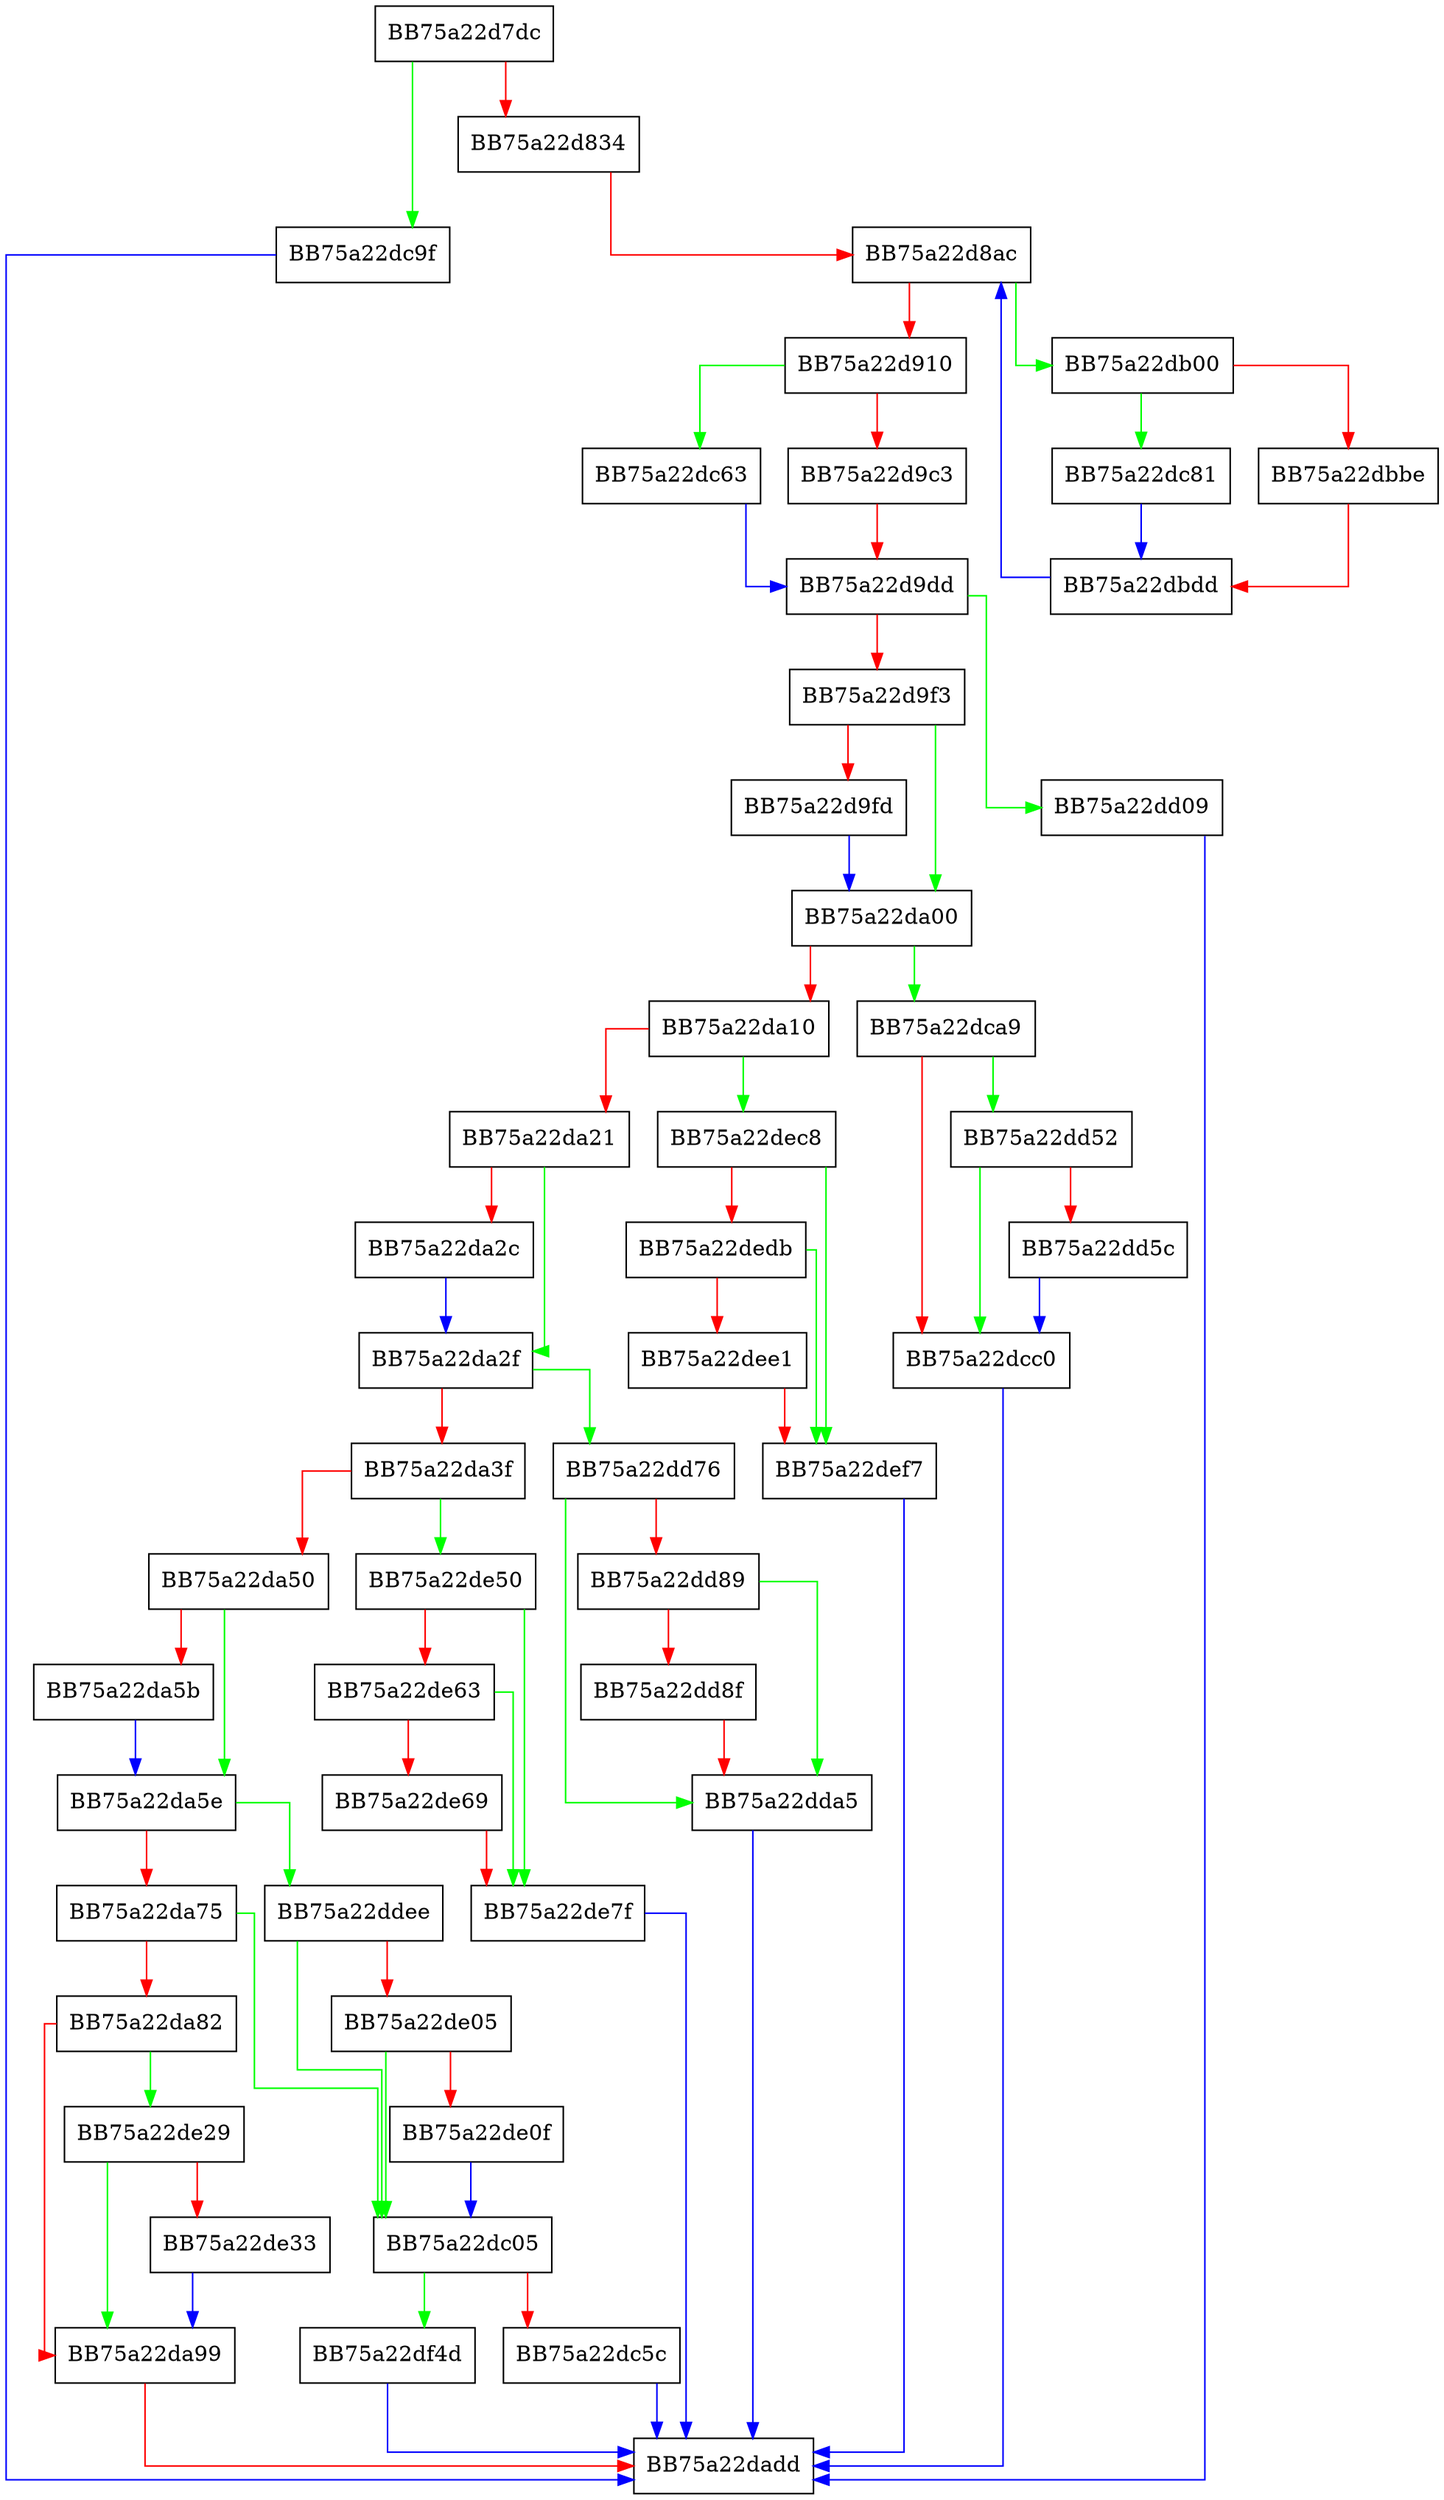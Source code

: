 digraph ParseFsHardeningEntrySigData {
  node [shape="box"];
  graph [splines=ortho];
  BB75a22d7dc -> BB75a22dc9f [color="green"];
  BB75a22d7dc -> BB75a22d834 [color="red"];
  BB75a22d834 -> BB75a22d8ac [color="red"];
  BB75a22d8ac -> BB75a22db00 [color="green"];
  BB75a22d8ac -> BB75a22d910 [color="red"];
  BB75a22d910 -> BB75a22dc63 [color="green"];
  BB75a22d910 -> BB75a22d9c3 [color="red"];
  BB75a22d9c3 -> BB75a22d9dd [color="red"];
  BB75a22d9dd -> BB75a22dd09 [color="green"];
  BB75a22d9dd -> BB75a22d9f3 [color="red"];
  BB75a22d9f3 -> BB75a22da00 [color="green"];
  BB75a22d9f3 -> BB75a22d9fd [color="red"];
  BB75a22d9fd -> BB75a22da00 [color="blue"];
  BB75a22da00 -> BB75a22dca9 [color="green"];
  BB75a22da00 -> BB75a22da10 [color="red"];
  BB75a22da10 -> BB75a22dec8 [color="green"];
  BB75a22da10 -> BB75a22da21 [color="red"];
  BB75a22da21 -> BB75a22da2f [color="green"];
  BB75a22da21 -> BB75a22da2c [color="red"];
  BB75a22da2c -> BB75a22da2f [color="blue"];
  BB75a22da2f -> BB75a22dd76 [color="green"];
  BB75a22da2f -> BB75a22da3f [color="red"];
  BB75a22da3f -> BB75a22de50 [color="green"];
  BB75a22da3f -> BB75a22da50 [color="red"];
  BB75a22da50 -> BB75a22da5e [color="green"];
  BB75a22da50 -> BB75a22da5b [color="red"];
  BB75a22da5b -> BB75a22da5e [color="blue"];
  BB75a22da5e -> BB75a22ddee [color="green"];
  BB75a22da5e -> BB75a22da75 [color="red"];
  BB75a22da75 -> BB75a22dc05 [color="green"];
  BB75a22da75 -> BB75a22da82 [color="red"];
  BB75a22da82 -> BB75a22de29 [color="green"];
  BB75a22da82 -> BB75a22da99 [color="red"];
  BB75a22da99 -> BB75a22dadd [color="red"];
  BB75a22db00 -> BB75a22dc81 [color="green"];
  BB75a22db00 -> BB75a22dbbe [color="red"];
  BB75a22dbbe -> BB75a22dbdd [color="red"];
  BB75a22dbdd -> BB75a22d8ac [color="blue"];
  BB75a22dc05 -> BB75a22df4d [color="green"];
  BB75a22dc05 -> BB75a22dc5c [color="red"];
  BB75a22dc5c -> BB75a22dadd [color="blue"];
  BB75a22dc63 -> BB75a22d9dd [color="blue"];
  BB75a22dc81 -> BB75a22dbdd [color="blue"];
  BB75a22dc9f -> BB75a22dadd [color="blue"];
  BB75a22dca9 -> BB75a22dd52 [color="green"];
  BB75a22dca9 -> BB75a22dcc0 [color="red"];
  BB75a22dcc0 -> BB75a22dadd [color="blue"];
  BB75a22dd09 -> BB75a22dadd [color="blue"];
  BB75a22dd52 -> BB75a22dcc0 [color="green"];
  BB75a22dd52 -> BB75a22dd5c [color="red"];
  BB75a22dd5c -> BB75a22dcc0 [color="blue"];
  BB75a22dd76 -> BB75a22dda5 [color="green"];
  BB75a22dd76 -> BB75a22dd89 [color="red"];
  BB75a22dd89 -> BB75a22dda5 [color="green"];
  BB75a22dd89 -> BB75a22dd8f [color="red"];
  BB75a22dd8f -> BB75a22dda5 [color="red"];
  BB75a22dda5 -> BB75a22dadd [color="blue"];
  BB75a22ddee -> BB75a22dc05 [color="green"];
  BB75a22ddee -> BB75a22de05 [color="red"];
  BB75a22de05 -> BB75a22dc05 [color="green"];
  BB75a22de05 -> BB75a22de0f [color="red"];
  BB75a22de0f -> BB75a22dc05 [color="blue"];
  BB75a22de29 -> BB75a22da99 [color="green"];
  BB75a22de29 -> BB75a22de33 [color="red"];
  BB75a22de33 -> BB75a22da99 [color="blue"];
  BB75a22de50 -> BB75a22de7f [color="green"];
  BB75a22de50 -> BB75a22de63 [color="red"];
  BB75a22de63 -> BB75a22de7f [color="green"];
  BB75a22de63 -> BB75a22de69 [color="red"];
  BB75a22de69 -> BB75a22de7f [color="red"];
  BB75a22de7f -> BB75a22dadd [color="blue"];
  BB75a22dec8 -> BB75a22def7 [color="green"];
  BB75a22dec8 -> BB75a22dedb [color="red"];
  BB75a22dedb -> BB75a22def7 [color="green"];
  BB75a22dedb -> BB75a22dee1 [color="red"];
  BB75a22dee1 -> BB75a22def7 [color="red"];
  BB75a22def7 -> BB75a22dadd [color="blue"];
  BB75a22df4d -> BB75a22dadd [color="blue"];
}